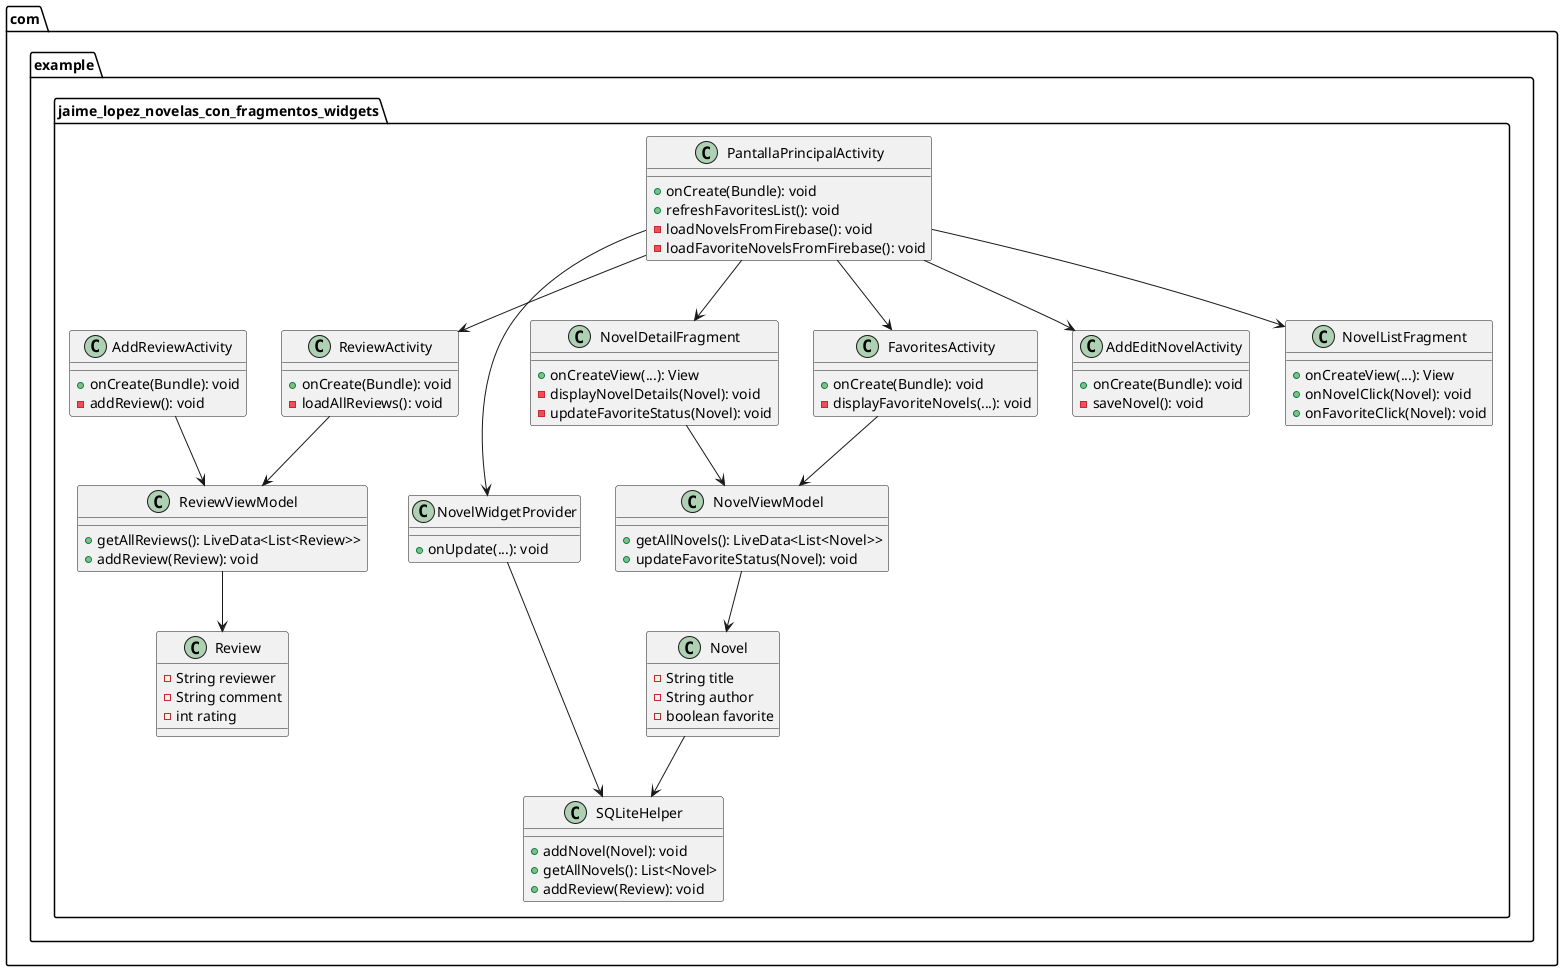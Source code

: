 @startuml
package com.example.jaime_lopez_novelas_con_fragmentos_widgets {

    class PantallaPrincipalActivity {
        + onCreate(Bundle): void
        + refreshFavoritesList(): void
        - loadNovelsFromFirebase(): void
        - loadFavoriteNovelsFromFirebase(): void
    }

    class NovelListFragment {
        + onCreateView(...): View
        + onNovelClick(Novel): void
        + onFavoriteClick(Novel): void
    }

    class NovelDetailFragment {
        + onCreateView(...): View
        - displayNovelDetails(Novel): void
        - updateFavoriteStatus(Novel): void
    }

    class NovelWidgetProvider {
        + onUpdate(...): void
    }

    class ReviewActivity {
        + onCreate(Bundle): void
        - loadAllReviews(): void
    }

    class AddReviewActivity {
        + onCreate(Bundle): void
        - addReview(): void
    }

    class FavoritesActivity {
        + onCreate(Bundle): void
        - displayFavoriteNovels(...): void
    }

    class AddEditNovelActivity {
        + onCreate(Bundle): void
        - saveNovel(): void
    }

    class ReviewViewModel {
        + getAllReviews(): LiveData<List<Review>>
        + addReview(Review): void
    }

    class NovelViewModel {
        + getAllNovels(): LiveData<List<Novel>>
        + updateFavoriteStatus(Novel): void
    }

    class Novel {
        - String title
        - String author
        - boolean favorite
    }

    class Review {
        - String reviewer
        - String comment
        - int rating
    }

    class SQLiteHelper {
        + addNovel(Novel): void
        + getAllNovels(): List<Novel>
        + addReview(Review): void
    }

    PantallaPrincipalActivity --> NovelListFragment
    PantallaPrincipalActivity --> NovelDetailFragment
    PantallaPrincipalActivity --> NovelWidgetProvider
    PantallaPrincipalActivity --> FavoritesActivity
    PantallaPrincipalActivity --> AddEditNovelActivity
    PantallaPrincipalActivity --> ReviewActivity
    ReviewActivity --> ReviewViewModel
    AddReviewActivity --> ReviewViewModel
    FavoritesActivity --> NovelViewModel
    NovelDetailFragment --> NovelViewModel
    NovelWidgetProvider --> SQLiteHelper
    Novel --> SQLiteHelper
    NovelViewModel --> Novel
    ReviewViewModel --> Review
}
@enduml
